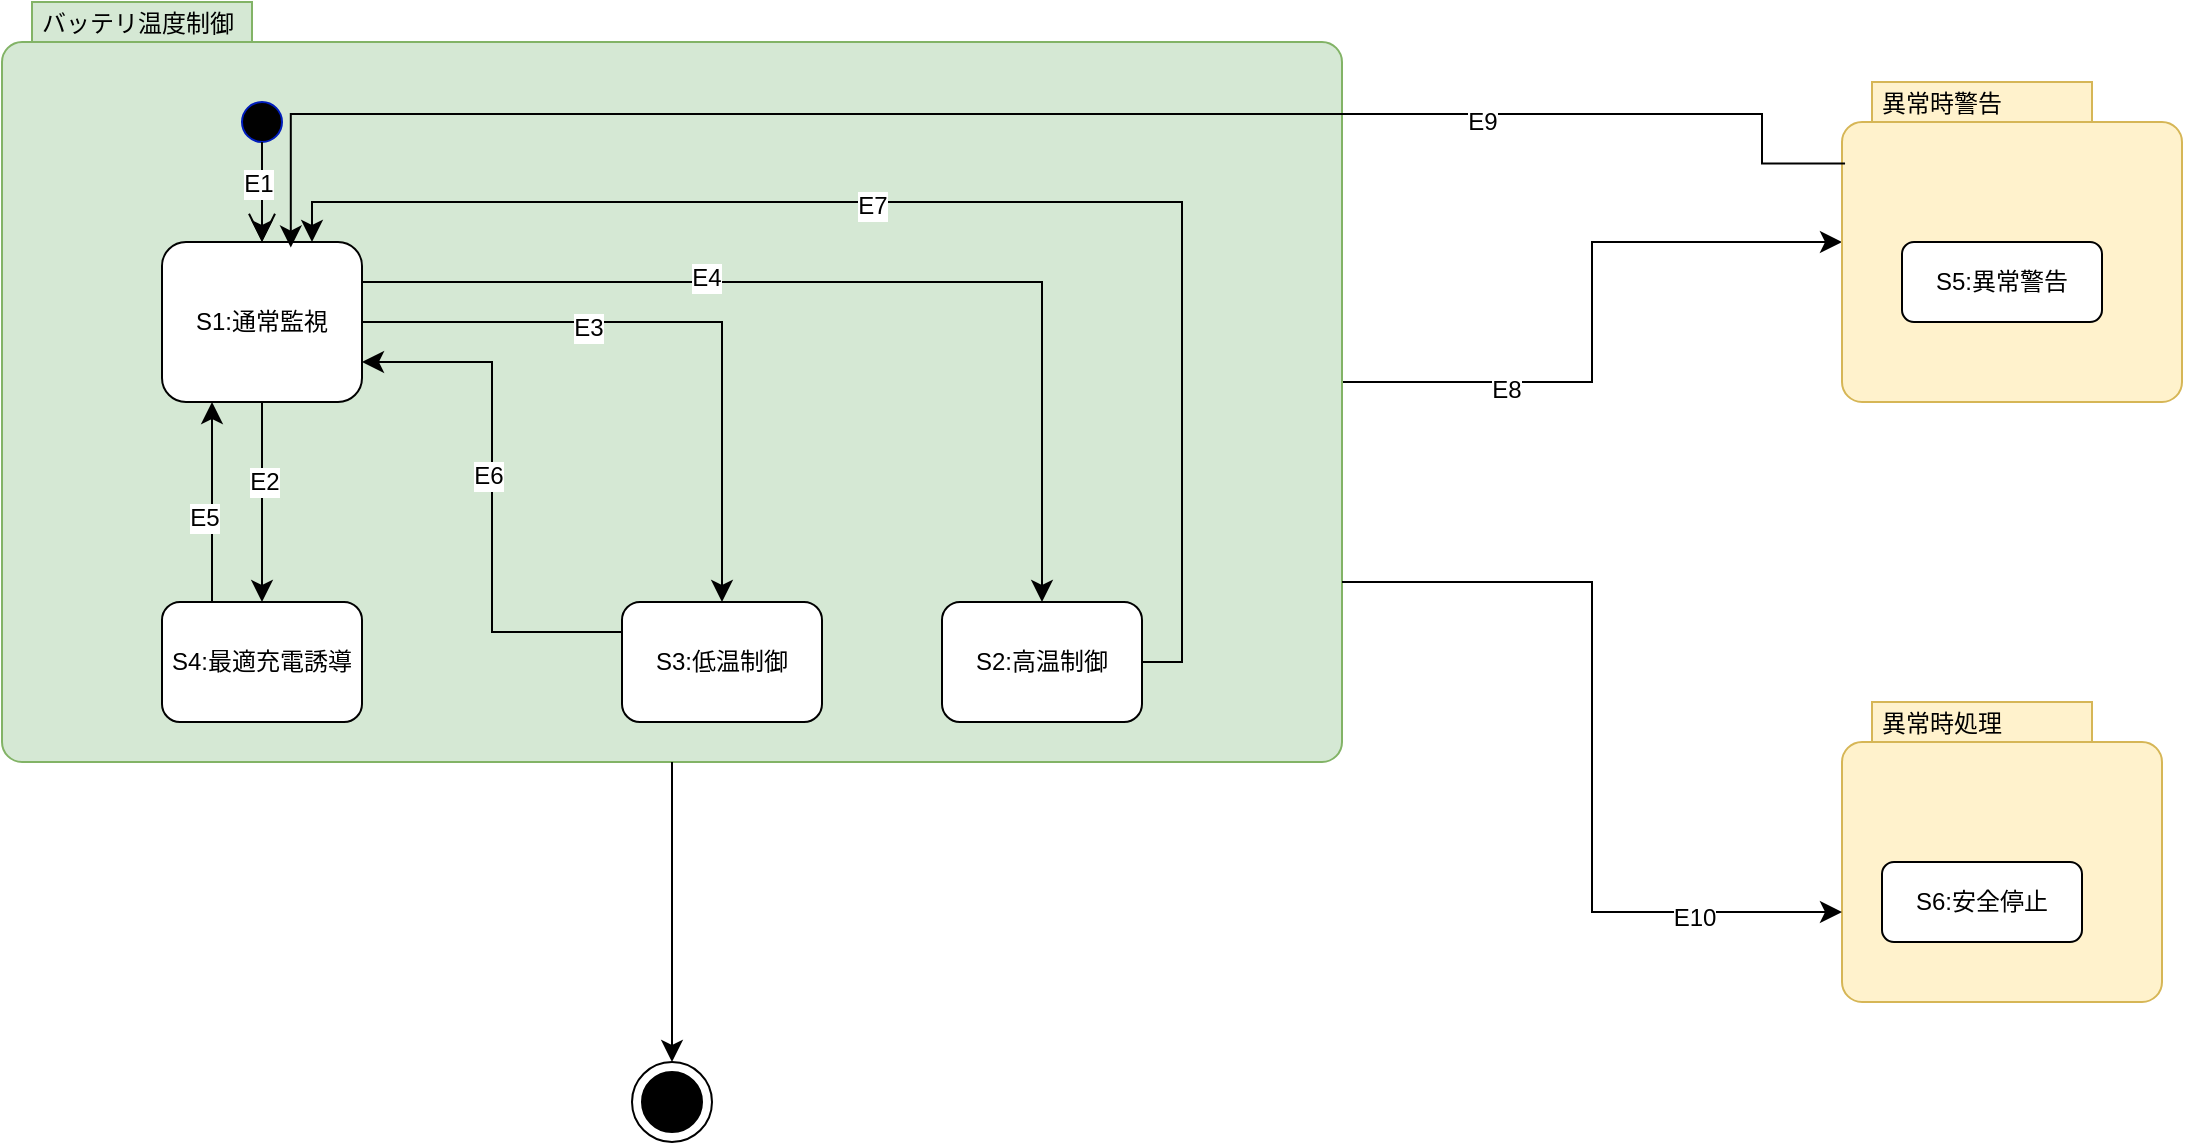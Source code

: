 <mxfile version="28.2.5">
  <diagram id="uml_state" name="Battery Temperature Control - State Diagram">
    <mxGraphModel dx="1988" dy="999" grid="1" gridSize="10" guides="1" tooltips="1" connect="1" arrows="1" fold="1" page="0" pageScale="1" pageWidth="1654" pageHeight="1169" math="0" shadow="0">
      <root>
        <mxCell id="0" />
        <mxCell id="1" parent="0" />
        <mxCell id="TU2CxVKhx3Am1ywD0uBj-62" style="edgeStyle=orthogonalEdgeStyle;rounded=0;orthogonalLoop=1;jettySize=auto;html=1;fontSize=12;startSize=8;endSize=8;" edge="1" parent="1" source="TU2CxVKhx3Am1ywD0uBj-1" target="TU2CxVKhx3Am1ywD0uBj-45">
          <mxGeometry relative="1" as="geometry" />
        </mxCell>
        <mxCell id="TU2CxVKhx3Am1ywD0uBj-63" value="E8" style="edgeLabel;html=1;align=center;verticalAlign=middle;resizable=0;points=[];fontSize=12;" vertex="1" connectable="0" parent="TU2CxVKhx3Am1ywD0uBj-62">
          <mxGeometry x="-0.492" y="-4" relative="1" as="geometry">
            <mxPoint as="offset" />
          </mxGeometry>
        </mxCell>
        <mxCell id="TU2CxVKhx3Am1ywD0uBj-1" value="バッテリ温度制御" style="shape=mxgraph.sysml.compState;align=left;verticalAlign=top;spacingTop=-3;spacingLeft=18;strokeWidth=1;recursiveResize=0;html=1;fillColor=#d5e8d4;strokeColor=#82b366;" vertex="1" parent="1">
          <mxGeometry x="-80" y="390" width="670" height="380" as="geometry" />
        </mxCell>
        <mxCell id="TU2CxVKhx3Am1ywD0uBj-49" style="edgeStyle=none;curved=1;rounded=0;orthogonalLoop=1;jettySize=auto;html=1;fontSize=12;startSize=8;endSize=8;" edge="1" parent="TU2CxVKhx3Am1ywD0uBj-1" source="TU2CxVKhx3Am1ywD0uBj-2" target="TU2CxVKhx3Am1ywD0uBj-3">
          <mxGeometry relative="1" as="geometry" />
        </mxCell>
        <mxCell id="TU2CxVKhx3Am1ywD0uBj-2" value="" style="shape=ellipse;html=1;fillColor=#010101;verticalLabelPosition=bottom;labelBackgroundColor=#ffffff;verticalAlign=top;strokeColor=#001DBC;fontColor=#ffffff;" vertex="1" parent="TU2CxVKhx3Am1ywD0uBj-1">
          <mxGeometry x="120" y="50" width="20" height="20" as="geometry" />
        </mxCell>
        <mxCell id="TU2CxVKhx3Am1ywD0uBj-32" value="" style="edgeStyle=none;curved=1;rounded=0;orthogonalLoop=1;jettySize=auto;html=1;fontSize=12;startSize=8;endSize=8;" edge="1" parent="TU2CxVKhx3Am1ywD0uBj-1" source="TU2CxVKhx3Am1ywD0uBj-3" target="TU2CxVKhx3Am1ywD0uBj-4">
          <mxGeometry relative="1" as="geometry" />
        </mxCell>
        <mxCell id="TU2CxVKhx3Am1ywD0uBj-51" value="E2" style="edgeLabel;html=1;align=center;verticalAlign=middle;resizable=0;points=[];fontSize=12;" vertex="1" connectable="0" parent="TU2CxVKhx3Am1ywD0uBj-32">
          <mxGeometry x="-0.206" y="1" relative="1" as="geometry">
            <mxPoint as="offset" />
          </mxGeometry>
        </mxCell>
        <mxCell id="TU2CxVKhx3Am1ywD0uBj-33" style="edgeStyle=orthogonalEdgeStyle;rounded=0;orthogonalLoop=1;jettySize=auto;html=1;entryX=0.5;entryY=0;entryDx=0;entryDy=0;fontSize=12;startSize=8;endSize=8;" edge="1" parent="TU2CxVKhx3Am1ywD0uBj-1" source="TU2CxVKhx3Am1ywD0uBj-3" target="TU2CxVKhx3Am1ywD0uBj-8">
          <mxGeometry relative="1" as="geometry" />
        </mxCell>
        <mxCell id="TU2CxVKhx3Am1ywD0uBj-53" value="E3" style="edgeLabel;html=1;align=center;verticalAlign=middle;resizable=0;points=[];fontSize=12;" vertex="1" connectable="0" parent="TU2CxVKhx3Am1ywD0uBj-33">
          <mxGeometry x="-0.296" y="-3" relative="1" as="geometry">
            <mxPoint as="offset" />
          </mxGeometry>
        </mxCell>
        <mxCell id="TU2CxVKhx3Am1ywD0uBj-34" style="edgeStyle=orthogonalEdgeStyle;rounded=0;orthogonalLoop=1;jettySize=auto;html=1;exitX=1;exitY=0.25;exitDx=0;exitDy=0;entryX=0.5;entryY=0;entryDx=0;entryDy=0;fontSize=12;startSize=8;endSize=8;" edge="1" parent="TU2CxVKhx3Am1ywD0uBj-1" source="TU2CxVKhx3Am1ywD0uBj-3" target="TU2CxVKhx3Am1ywD0uBj-7">
          <mxGeometry relative="1" as="geometry" />
        </mxCell>
        <mxCell id="TU2CxVKhx3Am1ywD0uBj-54" value="E4" style="edgeLabel;html=1;align=center;verticalAlign=middle;resizable=0;points=[];fontSize=12;" vertex="1" connectable="0" parent="TU2CxVKhx3Am1ywD0uBj-34">
          <mxGeometry x="-0.315" y="2" relative="1" as="geometry">
            <mxPoint as="offset" />
          </mxGeometry>
        </mxCell>
        <mxCell id="TU2CxVKhx3Am1ywD0uBj-3" value="S1:通常監視" style="shape=rect;html=1;rounded=1;whiteSpace=wrap;align=center;strokeColor=#010101;" vertex="1" parent="TU2CxVKhx3Am1ywD0uBj-1">
          <mxGeometry x="80" y="120" width="100" height="80" as="geometry" />
        </mxCell>
        <mxCell id="TU2CxVKhx3Am1ywD0uBj-50" style="edgeStyle=none;curved=1;rounded=0;orthogonalLoop=1;jettySize=auto;html=1;exitX=0.25;exitY=0;exitDx=0;exitDy=0;entryX=0.25;entryY=1;entryDx=0;entryDy=0;fontSize=12;startSize=8;endSize=8;" edge="1" parent="TU2CxVKhx3Am1ywD0uBj-1" source="TU2CxVKhx3Am1ywD0uBj-4" target="TU2CxVKhx3Am1ywD0uBj-3">
          <mxGeometry relative="1" as="geometry" />
        </mxCell>
        <mxCell id="TU2CxVKhx3Am1ywD0uBj-55" value="E5" style="edgeLabel;html=1;align=center;verticalAlign=middle;resizable=0;points=[];fontSize=12;" vertex="1" connectable="0" parent="TU2CxVKhx3Am1ywD0uBj-50">
          <mxGeometry x="-0.154" y="4" relative="1" as="geometry">
            <mxPoint as="offset" />
          </mxGeometry>
        </mxCell>
        <mxCell id="TU2CxVKhx3Am1ywD0uBj-4" value="&lt;p style=&quot;language:ja;margin-top:0pt;margin-bottom:0pt;margin-left:0in;&lt;br/&gt;text-align:left;direction:ltr;unicode-bidi:embed;vertical-align:middle;&lt;br/&gt;mso-line-break-override:none;word-break:normal;punctuation-wrap:hanging&quot;&gt;&lt;span style=&quot;background-color: transparent; color: light-dark(rgb(0, 0, 0), rgb(255, 255, 255));&quot;&gt;S4:&lt;/span&gt;&lt;font face=&quot;Helvetica&quot;&gt;最適充電誘導&lt;/font&gt;&lt;/p&gt;" style="shape=rect;html=1;rounded=1;whiteSpace=wrap;align=center;strokeColor=#010101;" vertex="1" parent="TU2CxVKhx3Am1ywD0uBj-1">
          <mxGeometry x="80" y="300" width="100" height="60" as="geometry" />
        </mxCell>
        <mxCell id="TU2CxVKhx3Am1ywD0uBj-5" value="" style="edgeStyle=none;html=1;endArrow=open;endSize=12;rounded=0;fontSize=12;curved=1;strokeColor=#010101;" edge="1" parent="TU2CxVKhx3Am1ywD0uBj-1" source="TU2CxVKhx3Am1ywD0uBj-2" target="TU2CxVKhx3Am1ywD0uBj-3">
          <mxGeometry relative="1" as="geometry" />
        </mxCell>
        <mxCell id="TU2CxVKhx3Am1ywD0uBj-52" value="E1" style="edgeLabel;html=1;align=center;verticalAlign=middle;resizable=0;points=[];fontSize=12;" vertex="1" connectable="0" parent="TU2CxVKhx3Am1ywD0uBj-5">
          <mxGeometry x="-0.172" y="-2" relative="1" as="geometry">
            <mxPoint as="offset" />
          </mxGeometry>
        </mxCell>
        <mxCell id="TU2CxVKhx3Am1ywD0uBj-38" style="edgeStyle=orthogonalEdgeStyle;rounded=0;orthogonalLoop=1;jettySize=auto;html=1;exitX=1;exitY=0.5;exitDx=0;exitDy=0;entryX=0.75;entryY=0;entryDx=0;entryDy=0;fontSize=12;startSize=8;endSize=8;" edge="1" parent="TU2CxVKhx3Am1ywD0uBj-1" source="TU2CxVKhx3Am1ywD0uBj-7" target="TU2CxVKhx3Am1ywD0uBj-3">
          <mxGeometry relative="1" as="geometry" />
        </mxCell>
        <mxCell id="TU2CxVKhx3Am1ywD0uBj-57" value="E7" style="edgeLabel;html=1;align=center;verticalAlign=middle;resizable=0;points=[];fontSize=12;" vertex="1" connectable="0" parent="TU2CxVKhx3Am1ywD0uBj-38">
          <mxGeometry x="0.151" y="2" relative="1" as="geometry">
            <mxPoint as="offset" />
          </mxGeometry>
        </mxCell>
        <mxCell id="TU2CxVKhx3Am1ywD0uBj-7" value="&lt;p style=&quot;language:ja;margin-top:0pt;margin-bottom:0pt;margin-left:0in;&lt;br/&gt;text-align:left;direction:ltr;unicode-bidi:embed;vertical-align:middle;&lt;br/&gt;mso-line-break-override:none;word-break:normal;punctuation-wrap:hanging&quot;&gt;&lt;span style=&quot;background-color: transparent; color: light-dark(rgb(0, 0, 0), rgb(255, 255, 255));&quot;&gt;S2:&lt;/span&gt;&lt;font face=&quot;Helvetica&quot;&gt;高温制御&lt;/font&gt;&lt;/p&gt;" style="shape=rect;html=1;rounded=1;whiteSpace=wrap;align=center;strokeColor=default;" vertex="1" parent="TU2CxVKhx3Am1ywD0uBj-1">
          <mxGeometry x="470" y="300" width="100" height="60" as="geometry" />
        </mxCell>
        <mxCell id="TU2CxVKhx3Am1ywD0uBj-37" style="edgeStyle=orthogonalEdgeStyle;rounded=0;orthogonalLoop=1;jettySize=auto;html=1;exitX=0;exitY=0.25;exitDx=0;exitDy=0;entryX=1;entryY=0.75;entryDx=0;entryDy=0;fontSize=12;startSize=8;endSize=8;" edge="1" parent="TU2CxVKhx3Am1ywD0uBj-1" source="TU2CxVKhx3Am1ywD0uBj-8" target="TU2CxVKhx3Am1ywD0uBj-3">
          <mxGeometry relative="1" as="geometry" />
        </mxCell>
        <mxCell id="TU2CxVKhx3Am1ywD0uBj-56" value="E6" style="edgeLabel;html=1;align=center;verticalAlign=middle;resizable=0;points=[];fontSize=12;" vertex="1" connectable="0" parent="TU2CxVKhx3Am1ywD0uBj-37">
          <mxGeometry x="0.081" y="2" relative="1" as="geometry">
            <mxPoint as="offset" />
          </mxGeometry>
        </mxCell>
        <mxCell id="TU2CxVKhx3Am1ywD0uBj-8" value="&lt;p style=&quot;language:ja;margin-top:0pt;margin-bottom:0pt;margin-left:0in;&lt;br/&gt;text-align:left;direction:ltr;unicode-bidi:embed;vertical-align:middle;&lt;br/&gt;mso-line-break-override:none;word-break:normal;punctuation-wrap:hanging&quot;&gt;&lt;span style=&quot;background-color: transparent; color: light-dark(rgb(0, 0, 0), rgb(255, 255, 255));&quot;&gt;S3:&lt;/span&gt;&lt;font face=&quot;Helvetica&quot;&gt;低温制御&lt;/font&gt;&lt;/p&gt;" style="shape=rect;html=1;rounded=1;whiteSpace=wrap;align=center;strokeColor=default;" vertex="1" parent="TU2CxVKhx3Am1ywD0uBj-1">
          <mxGeometry x="310" y="300" width="100" height="60" as="geometry" />
        </mxCell>
        <mxCell id="TU2CxVKhx3Am1ywD0uBj-45" value="異常時警告" style="shape=mxgraph.sysml.compState;html=1;align=left;verticalAlign=top;spacingTop=-3;spacingLeft=18;fillColor=#fff2cc;strokeColor=#d6b656;" vertex="1" parent="1">
          <mxGeometry x="840" y="430" width="170" height="160" as="geometry" />
        </mxCell>
        <mxCell id="TU2CxVKhx3Am1ywD0uBj-18" value="異常時処理" style="shape=mxgraph.sysml.compState;html=1;align=left;verticalAlign=top;spacingTop=-3;spacingLeft=18;fillColor=#fff2cc;strokeColor=#d6b656;" vertex="1" parent="1">
          <mxGeometry x="840" y="740" width="160" height="150" as="geometry" />
        </mxCell>
        <mxCell id="TU2CxVKhx3Am1ywD0uBj-28" value="S6:安全停止" style="strokeColor=inherit;fillColor=inherit;gradientColor=inherit;shape=rect;html=1;rounded=1;whiteSpace=wrap;align=center;" vertex="1" parent="1">
          <mxGeometry x="860" y="820" width="100" height="40" as="geometry" />
        </mxCell>
        <mxCell id="TU2CxVKhx3Am1ywD0uBj-27" value="S5:異常警告" style="strokeColor=inherit;fillColor=inherit;gradientColor=inherit;shape=rect;html=1;rounded=1;whiteSpace=wrap;align=center;" vertex="1" parent="1">
          <mxGeometry x="870" y="510" width="100" height="40" as="geometry" />
        </mxCell>
        <mxCell id="TU2CxVKhx3Am1ywD0uBj-42" value="" style="shape=mxgraph.sysml.actFinal;html=1;verticalLabelPosition=bottom;labelBackgroundColor=#ffffff;verticalAlign=top;" vertex="1" parent="1">
          <mxGeometry x="235" y="920" width="40" height="40" as="geometry" />
        </mxCell>
        <mxCell id="TU2CxVKhx3Am1ywD0uBj-43" style="edgeStyle=none;curved=1;rounded=0;orthogonalLoop=1;jettySize=auto;html=1;fontSize=12;startSize=8;endSize=8;entryX=0.5;entryY=0;entryDx=0;entryDy=0;entryPerimeter=0;exitX=0.5;exitY=1;exitDx=0;exitDy=0;exitPerimeter=0;" edge="1" parent="1" source="TU2CxVKhx3Am1ywD0uBj-1" target="TU2CxVKhx3Am1ywD0uBj-42">
          <mxGeometry relative="1" as="geometry">
            <mxPoint x="240" y="770" as="sourcePoint" />
            <mxPoint x="220" y="910" as="targetPoint" />
          </mxGeometry>
        </mxCell>
        <mxCell id="TU2CxVKhx3Am1ywD0uBj-46" style="edgeStyle=orthogonalEdgeStyle;rounded=0;orthogonalLoop=1;jettySize=auto;html=1;fontSize=12;startSize=8;endSize=8;exitX=0.009;exitY=0.255;exitDx=0;exitDy=0;exitPerimeter=0;entryX=0.644;entryY=0.035;entryDx=0;entryDy=0;entryPerimeter=0;" edge="1" parent="1" source="TU2CxVKhx3Am1ywD0uBj-45" target="TU2CxVKhx3Am1ywD0uBj-3">
          <mxGeometry relative="1" as="geometry">
            <mxPoint x="799.6" y="466.4" as="sourcePoint" />
            <mxPoint x="50.0" y="510.0" as="targetPoint" />
            <Array as="points">
              <mxPoint x="800" y="471" />
              <mxPoint x="800" y="446" />
              <mxPoint x="64" y="446" />
            </Array>
          </mxGeometry>
        </mxCell>
        <mxCell id="TU2CxVKhx3Am1ywD0uBj-60" value="E9" style="edgeLabel;html=1;align=center;verticalAlign=middle;resizable=0;points=[];fontSize=12;" vertex="1" connectable="0" parent="TU2CxVKhx3Am1ywD0uBj-46">
          <mxGeometry x="-0.523" y="4" relative="1" as="geometry">
            <mxPoint as="offset" />
          </mxGeometry>
        </mxCell>
        <mxCell id="TU2CxVKhx3Am1ywD0uBj-48" style="edgeStyle=orthogonalEdgeStyle;rounded=0;orthogonalLoop=1;jettySize=auto;html=1;exitX=1;exitY=0;exitDx=0;exitDy=290;exitPerimeter=0;entryX=0;entryY=0;entryDx=0;entryDy=105;entryPerimeter=0;fontSize=12;startSize=8;endSize=8;" edge="1" parent="1" source="TU2CxVKhx3Am1ywD0uBj-1" target="TU2CxVKhx3Am1ywD0uBj-18">
          <mxGeometry relative="1" as="geometry" />
        </mxCell>
        <mxCell id="TU2CxVKhx3Am1ywD0uBj-59" value="E10" style="edgeLabel;html=1;align=center;verticalAlign=middle;resizable=0;points=[];fontSize=12;" vertex="1" connectable="0" parent="TU2CxVKhx3Am1ywD0uBj-48">
          <mxGeometry x="0.64" y="-3" relative="1" as="geometry">
            <mxPoint as="offset" />
          </mxGeometry>
        </mxCell>
      </root>
    </mxGraphModel>
  </diagram>
</mxfile>
